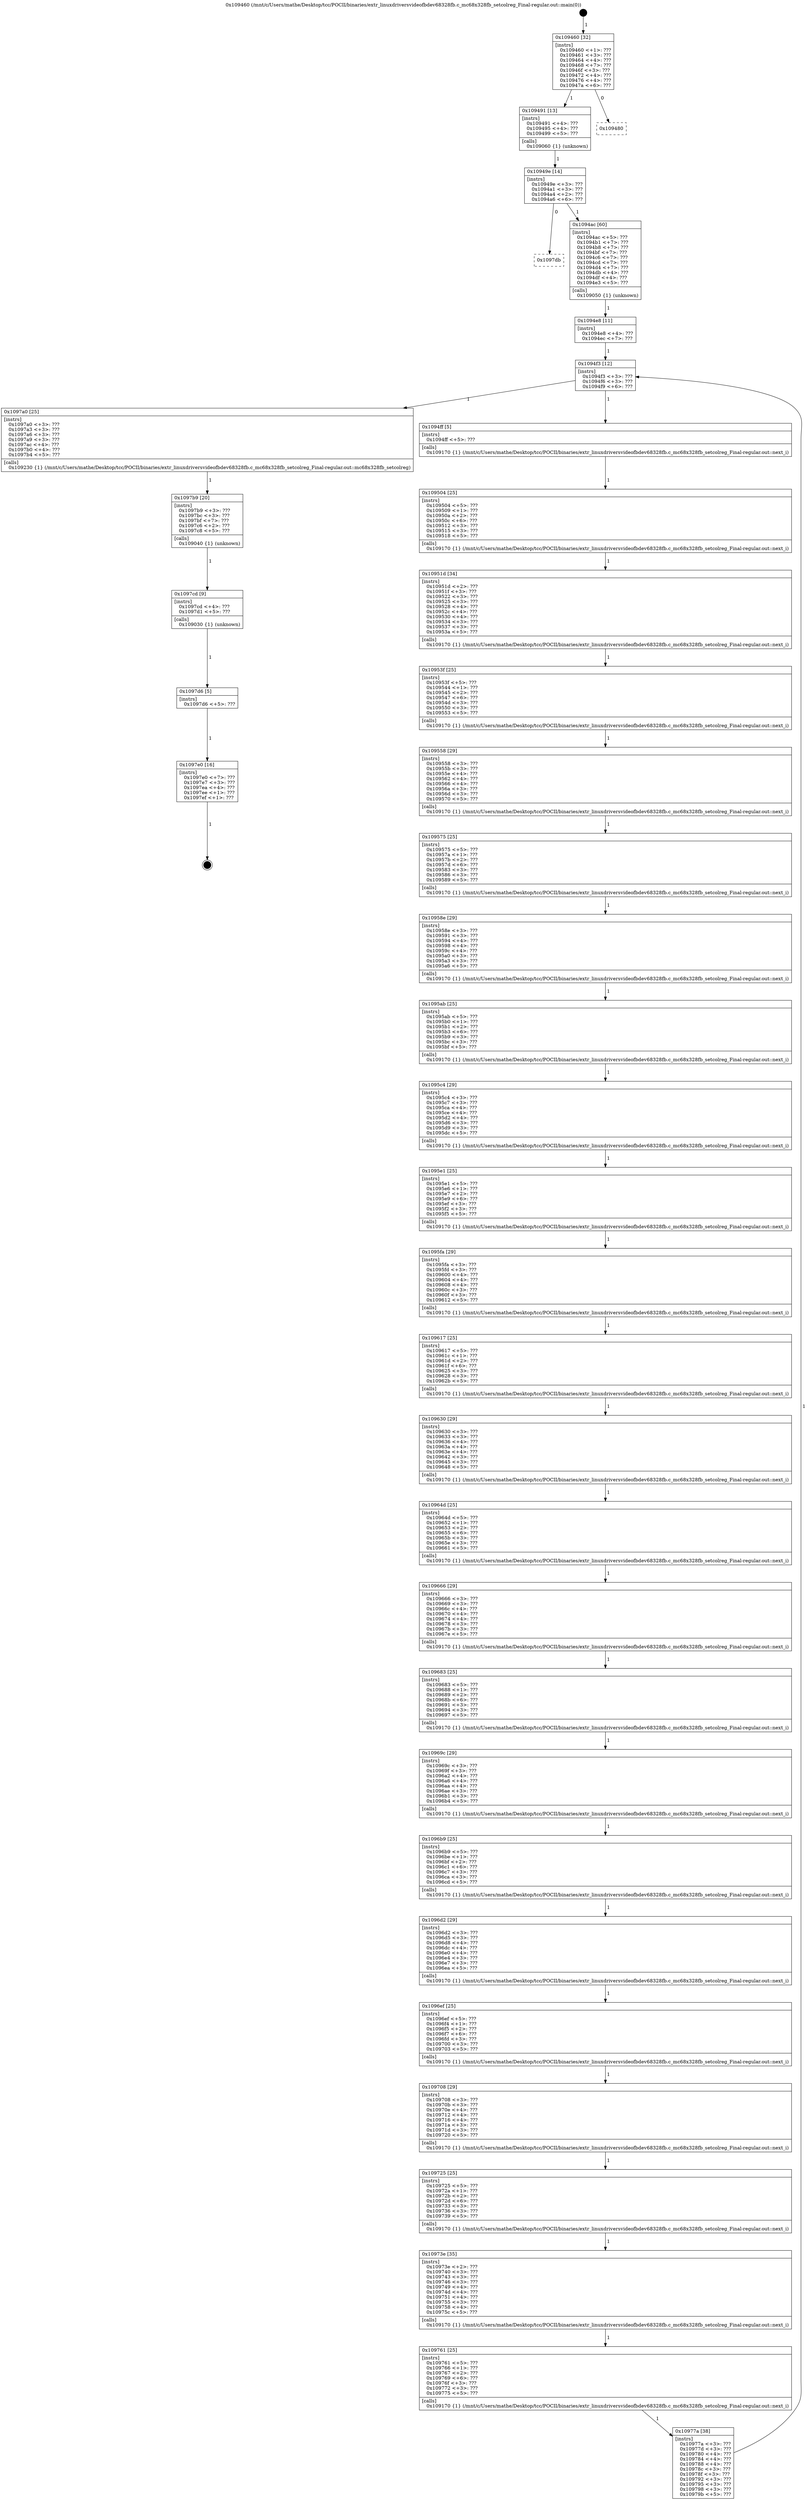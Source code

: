 digraph "0x109460" {
  label = "0x109460 (/mnt/c/Users/mathe/Desktop/tcc/POCII/binaries/extr_linuxdriversvideofbdev68328fb.c_mc68x328fb_setcolreg_Final-regular.out::main(0))"
  labelloc = "t"
  node[shape=record]

  Entry [label="",width=0.3,height=0.3,shape=circle,fillcolor=black,style=filled]
  "0x109460" [label="{
     0x109460 [32]\l
     | [instrs]\l
     &nbsp;&nbsp;0x109460 \<+1\>: ???\l
     &nbsp;&nbsp;0x109461 \<+3\>: ???\l
     &nbsp;&nbsp;0x109464 \<+4\>: ???\l
     &nbsp;&nbsp;0x109468 \<+7\>: ???\l
     &nbsp;&nbsp;0x10946f \<+3\>: ???\l
     &nbsp;&nbsp;0x109472 \<+4\>: ???\l
     &nbsp;&nbsp;0x109476 \<+4\>: ???\l
     &nbsp;&nbsp;0x10947a \<+6\>: ???\l
  }"]
  "0x109491" [label="{
     0x109491 [13]\l
     | [instrs]\l
     &nbsp;&nbsp;0x109491 \<+4\>: ???\l
     &nbsp;&nbsp;0x109495 \<+4\>: ???\l
     &nbsp;&nbsp;0x109499 \<+5\>: ???\l
     | [calls]\l
     &nbsp;&nbsp;0x109060 \{1\} (unknown)\l
  }"]
  "0x109480" [label="{
     0x109480\l
  }", style=dashed]
  "0x10949e" [label="{
     0x10949e [14]\l
     | [instrs]\l
     &nbsp;&nbsp;0x10949e \<+3\>: ???\l
     &nbsp;&nbsp;0x1094a1 \<+3\>: ???\l
     &nbsp;&nbsp;0x1094a4 \<+2\>: ???\l
     &nbsp;&nbsp;0x1094a6 \<+6\>: ???\l
  }"]
  "0x1097db" [label="{
     0x1097db\l
  }", style=dashed]
  "0x1094ac" [label="{
     0x1094ac [60]\l
     | [instrs]\l
     &nbsp;&nbsp;0x1094ac \<+5\>: ???\l
     &nbsp;&nbsp;0x1094b1 \<+7\>: ???\l
     &nbsp;&nbsp;0x1094b8 \<+7\>: ???\l
     &nbsp;&nbsp;0x1094bf \<+7\>: ???\l
     &nbsp;&nbsp;0x1094c6 \<+7\>: ???\l
     &nbsp;&nbsp;0x1094cd \<+7\>: ???\l
     &nbsp;&nbsp;0x1094d4 \<+7\>: ???\l
     &nbsp;&nbsp;0x1094db \<+4\>: ???\l
     &nbsp;&nbsp;0x1094df \<+4\>: ???\l
     &nbsp;&nbsp;0x1094e3 \<+5\>: ???\l
     | [calls]\l
     &nbsp;&nbsp;0x109050 \{1\} (unknown)\l
  }"]
  Exit [label="",width=0.3,height=0.3,shape=circle,fillcolor=black,style=filled,peripheries=2]
  "0x1094f3" [label="{
     0x1094f3 [12]\l
     | [instrs]\l
     &nbsp;&nbsp;0x1094f3 \<+3\>: ???\l
     &nbsp;&nbsp;0x1094f6 \<+3\>: ???\l
     &nbsp;&nbsp;0x1094f9 \<+6\>: ???\l
  }"]
  "0x1097a0" [label="{
     0x1097a0 [25]\l
     | [instrs]\l
     &nbsp;&nbsp;0x1097a0 \<+3\>: ???\l
     &nbsp;&nbsp;0x1097a3 \<+3\>: ???\l
     &nbsp;&nbsp;0x1097a6 \<+3\>: ???\l
     &nbsp;&nbsp;0x1097a9 \<+3\>: ???\l
     &nbsp;&nbsp;0x1097ac \<+4\>: ???\l
     &nbsp;&nbsp;0x1097b0 \<+4\>: ???\l
     &nbsp;&nbsp;0x1097b4 \<+5\>: ???\l
     | [calls]\l
     &nbsp;&nbsp;0x109230 \{1\} (/mnt/c/Users/mathe/Desktop/tcc/POCII/binaries/extr_linuxdriversvideofbdev68328fb.c_mc68x328fb_setcolreg_Final-regular.out::mc68x328fb_setcolreg)\l
  }"]
  "0x1094ff" [label="{
     0x1094ff [5]\l
     | [instrs]\l
     &nbsp;&nbsp;0x1094ff \<+5\>: ???\l
     | [calls]\l
     &nbsp;&nbsp;0x109170 \{1\} (/mnt/c/Users/mathe/Desktop/tcc/POCII/binaries/extr_linuxdriversvideofbdev68328fb.c_mc68x328fb_setcolreg_Final-regular.out::next_i)\l
  }"]
  "0x109504" [label="{
     0x109504 [25]\l
     | [instrs]\l
     &nbsp;&nbsp;0x109504 \<+5\>: ???\l
     &nbsp;&nbsp;0x109509 \<+1\>: ???\l
     &nbsp;&nbsp;0x10950a \<+2\>: ???\l
     &nbsp;&nbsp;0x10950c \<+6\>: ???\l
     &nbsp;&nbsp;0x109512 \<+3\>: ???\l
     &nbsp;&nbsp;0x109515 \<+3\>: ???\l
     &nbsp;&nbsp;0x109518 \<+5\>: ???\l
     | [calls]\l
     &nbsp;&nbsp;0x109170 \{1\} (/mnt/c/Users/mathe/Desktop/tcc/POCII/binaries/extr_linuxdriversvideofbdev68328fb.c_mc68x328fb_setcolreg_Final-regular.out::next_i)\l
  }"]
  "0x10951d" [label="{
     0x10951d [34]\l
     | [instrs]\l
     &nbsp;&nbsp;0x10951d \<+2\>: ???\l
     &nbsp;&nbsp;0x10951f \<+3\>: ???\l
     &nbsp;&nbsp;0x109522 \<+3\>: ???\l
     &nbsp;&nbsp;0x109525 \<+3\>: ???\l
     &nbsp;&nbsp;0x109528 \<+4\>: ???\l
     &nbsp;&nbsp;0x10952c \<+4\>: ???\l
     &nbsp;&nbsp;0x109530 \<+4\>: ???\l
     &nbsp;&nbsp;0x109534 \<+3\>: ???\l
     &nbsp;&nbsp;0x109537 \<+3\>: ???\l
     &nbsp;&nbsp;0x10953a \<+5\>: ???\l
     | [calls]\l
     &nbsp;&nbsp;0x109170 \{1\} (/mnt/c/Users/mathe/Desktop/tcc/POCII/binaries/extr_linuxdriversvideofbdev68328fb.c_mc68x328fb_setcolreg_Final-regular.out::next_i)\l
  }"]
  "0x10953f" [label="{
     0x10953f [25]\l
     | [instrs]\l
     &nbsp;&nbsp;0x10953f \<+5\>: ???\l
     &nbsp;&nbsp;0x109544 \<+1\>: ???\l
     &nbsp;&nbsp;0x109545 \<+2\>: ???\l
     &nbsp;&nbsp;0x109547 \<+6\>: ???\l
     &nbsp;&nbsp;0x10954d \<+3\>: ???\l
     &nbsp;&nbsp;0x109550 \<+3\>: ???\l
     &nbsp;&nbsp;0x109553 \<+5\>: ???\l
     | [calls]\l
     &nbsp;&nbsp;0x109170 \{1\} (/mnt/c/Users/mathe/Desktop/tcc/POCII/binaries/extr_linuxdriversvideofbdev68328fb.c_mc68x328fb_setcolreg_Final-regular.out::next_i)\l
  }"]
  "0x109558" [label="{
     0x109558 [29]\l
     | [instrs]\l
     &nbsp;&nbsp;0x109558 \<+3\>: ???\l
     &nbsp;&nbsp;0x10955b \<+3\>: ???\l
     &nbsp;&nbsp;0x10955e \<+4\>: ???\l
     &nbsp;&nbsp;0x109562 \<+4\>: ???\l
     &nbsp;&nbsp;0x109566 \<+4\>: ???\l
     &nbsp;&nbsp;0x10956a \<+3\>: ???\l
     &nbsp;&nbsp;0x10956d \<+3\>: ???\l
     &nbsp;&nbsp;0x109570 \<+5\>: ???\l
     | [calls]\l
     &nbsp;&nbsp;0x109170 \{1\} (/mnt/c/Users/mathe/Desktop/tcc/POCII/binaries/extr_linuxdriversvideofbdev68328fb.c_mc68x328fb_setcolreg_Final-regular.out::next_i)\l
  }"]
  "0x109575" [label="{
     0x109575 [25]\l
     | [instrs]\l
     &nbsp;&nbsp;0x109575 \<+5\>: ???\l
     &nbsp;&nbsp;0x10957a \<+1\>: ???\l
     &nbsp;&nbsp;0x10957b \<+2\>: ???\l
     &nbsp;&nbsp;0x10957d \<+6\>: ???\l
     &nbsp;&nbsp;0x109583 \<+3\>: ???\l
     &nbsp;&nbsp;0x109586 \<+3\>: ???\l
     &nbsp;&nbsp;0x109589 \<+5\>: ???\l
     | [calls]\l
     &nbsp;&nbsp;0x109170 \{1\} (/mnt/c/Users/mathe/Desktop/tcc/POCII/binaries/extr_linuxdriversvideofbdev68328fb.c_mc68x328fb_setcolreg_Final-regular.out::next_i)\l
  }"]
  "0x10958e" [label="{
     0x10958e [29]\l
     | [instrs]\l
     &nbsp;&nbsp;0x10958e \<+3\>: ???\l
     &nbsp;&nbsp;0x109591 \<+3\>: ???\l
     &nbsp;&nbsp;0x109594 \<+4\>: ???\l
     &nbsp;&nbsp;0x109598 \<+4\>: ???\l
     &nbsp;&nbsp;0x10959c \<+4\>: ???\l
     &nbsp;&nbsp;0x1095a0 \<+3\>: ???\l
     &nbsp;&nbsp;0x1095a3 \<+3\>: ???\l
     &nbsp;&nbsp;0x1095a6 \<+5\>: ???\l
     | [calls]\l
     &nbsp;&nbsp;0x109170 \{1\} (/mnt/c/Users/mathe/Desktop/tcc/POCII/binaries/extr_linuxdriversvideofbdev68328fb.c_mc68x328fb_setcolreg_Final-regular.out::next_i)\l
  }"]
  "0x1095ab" [label="{
     0x1095ab [25]\l
     | [instrs]\l
     &nbsp;&nbsp;0x1095ab \<+5\>: ???\l
     &nbsp;&nbsp;0x1095b0 \<+1\>: ???\l
     &nbsp;&nbsp;0x1095b1 \<+2\>: ???\l
     &nbsp;&nbsp;0x1095b3 \<+6\>: ???\l
     &nbsp;&nbsp;0x1095b9 \<+3\>: ???\l
     &nbsp;&nbsp;0x1095bc \<+3\>: ???\l
     &nbsp;&nbsp;0x1095bf \<+5\>: ???\l
     | [calls]\l
     &nbsp;&nbsp;0x109170 \{1\} (/mnt/c/Users/mathe/Desktop/tcc/POCII/binaries/extr_linuxdriversvideofbdev68328fb.c_mc68x328fb_setcolreg_Final-regular.out::next_i)\l
  }"]
  "0x1095c4" [label="{
     0x1095c4 [29]\l
     | [instrs]\l
     &nbsp;&nbsp;0x1095c4 \<+3\>: ???\l
     &nbsp;&nbsp;0x1095c7 \<+3\>: ???\l
     &nbsp;&nbsp;0x1095ca \<+4\>: ???\l
     &nbsp;&nbsp;0x1095ce \<+4\>: ???\l
     &nbsp;&nbsp;0x1095d2 \<+4\>: ???\l
     &nbsp;&nbsp;0x1095d6 \<+3\>: ???\l
     &nbsp;&nbsp;0x1095d9 \<+3\>: ???\l
     &nbsp;&nbsp;0x1095dc \<+5\>: ???\l
     | [calls]\l
     &nbsp;&nbsp;0x109170 \{1\} (/mnt/c/Users/mathe/Desktop/tcc/POCII/binaries/extr_linuxdriversvideofbdev68328fb.c_mc68x328fb_setcolreg_Final-regular.out::next_i)\l
  }"]
  "0x1095e1" [label="{
     0x1095e1 [25]\l
     | [instrs]\l
     &nbsp;&nbsp;0x1095e1 \<+5\>: ???\l
     &nbsp;&nbsp;0x1095e6 \<+1\>: ???\l
     &nbsp;&nbsp;0x1095e7 \<+2\>: ???\l
     &nbsp;&nbsp;0x1095e9 \<+6\>: ???\l
     &nbsp;&nbsp;0x1095ef \<+3\>: ???\l
     &nbsp;&nbsp;0x1095f2 \<+3\>: ???\l
     &nbsp;&nbsp;0x1095f5 \<+5\>: ???\l
     | [calls]\l
     &nbsp;&nbsp;0x109170 \{1\} (/mnt/c/Users/mathe/Desktop/tcc/POCII/binaries/extr_linuxdriversvideofbdev68328fb.c_mc68x328fb_setcolreg_Final-regular.out::next_i)\l
  }"]
  "0x1095fa" [label="{
     0x1095fa [29]\l
     | [instrs]\l
     &nbsp;&nbsp;0x1095fa \<+3\>: ???\l
     &nbsp;&nbsp;0x1095fd \<+3\>: ???\l
     &nbsp;&nbsp;0x109600 \<+4\>: ???\l
     &nbsp;&nbsp;0x109604 \<+4\>: ???\l
     &nbsp;&nbsp;0x109608 \<+4\>: ???\l
     &nbsp;&nbsp;0x10960c \<+3\>: ???\l
     &nbsp;&nbsp;0x10960f \<+3\>: ???\l
     &nbsp;&nbsp;0x109612 \<+5\>: ???\l
     | [calls]\l
     &nbsp;&nbsp;0x109170 \{1\} (/mnt/c/Users/mathe/Desktop/tcc/POCII/binaries/extr_linuxdriversvideofbdev68328fb.c_mc68x328fb_setcolreg_Final-regular.out::next_i)\l
  }"]
  "0x109617" [label="{
     0x109617 [25]\l
     | [instrs]\l
     &nbsp;&nbsp;0x109617 \<+5\>: ???\l
     &nbsp;&nbsp;0x10961c \<+1\>: ???\l
     &nbsp;&nbsp;0x10961d \<+2\>: ???\l
     &nbsp;&nbsp;0x10961f \<+6\>: ???\l
     &nbsp;&nbsp;0x109625 \<+3\>: ???\l
     &nbsp;&nbsp;0x109628 \<+3\>: ???\l
     &nbsp;&nbsp;0x10962b \<+5\>: ???\l
     | [calls]\l
     &nbsp;&nbsp;0x109170 \{1\} (/mnt/c/Users/mathe/Desktop/tcc/POCII/binaries/extr_linuxdriversvideofbdev68328fb.c_mc68x328fb_setcolreg_Final-regular.out::next_i)\l
  }"]
  "0x109630" [label="{
     0x109630 [29]\l
     | [instrs]\l
     &nbsp;&nbsp;0x109630 \<+3\>: ???\l
     &nbsp;&nbsp;0x109633 \<+3\>: ???\l
     &nbsp;&nbsp;0x109636 \<+4\>: ???\l
     &nbsp;&nbsp;0x10963a \<+4\>: ???\l
     &nbsp;&nbsp;0x10963e \<+4\>: ???\l
     &nbsp;&nbsp;0x109642 \<+3\>: ???\l
     &nbsp;&nbsp;0x109645 \<+3\>: ???\l
     &nbsp;&nbsp;0x109648 \<+5\>: ???\l
     | [calls]\l
     &nbsp;&nbsp;0x109170 \{1\} (/mnt/c/Users/mathe/Desktop/tcc/POCII/binaries/extr_linuxdriversvideofbdev68328fb.c_mc68x328fb_setcolreg_Final-regular.out::next_i)\l
  }"]
  "0x10964d" [label="{
     0x10964d [25]\l
     | [instrs]\l
     &nbsp;&nbsp;0x10964d \<+5\>: ???\l
     &nbsp;&nbsp;0x109652 \<+1\>: ???\l
     &nbsp;&nbsp;0x109653 \<+2\>: ???\l
     &nbsp;&nbsp;0x109655 \<+6\>: ???\l
     &nbsp;&nbsp;0x10965b \<+3\>: ???\l
     &nbsp;&nbsp;0x10965e \<+3\>: ???\l
     &nbsp;&nbsp;0x109661 \<+5\>: ???\l
     | [calls]\l
     &nbsp;&nbsp;0x109170 \{1\} (/mnt/c/Users/mathe/Desktop/tcc/POCII/binaries/extr_linuxdriversvideofbdev68328fb.c_mc68x328fb_setcolreg_Final-regular.out::next_i)\l
  }"]
  "0x109666" [label="{
     0x109666 [29]\l
     | [instrs]\l
     &nbsp;&nbsp;0x109666 \<+3\>: ???\l
     &nbsp;&nbsp;0x109669 \<+3\>: ???\l
     &nbsp;&nbsp;0x10966c \<+4\>: ???\l
     &nbsp;&nbsp;0x109670 \<+4\>: ???\l
     &nbsp;&nbsp;0x109674 \<+4\>: ???\l
     &nbsp;&nbsp;0x109678 \<+3\>: ???\l
     &nbsp;&nbsp;0x10967b \<+3\>: ???\l
     &nbsp;&nbsp;0x10967e \<+5\>: ???\l
     | [calls]\l
     &nbsp;&nbsp;0x109170 \{1\} (/mnt/c/Users/mathe/Desktop/tcc/POCII/binaries/extr_linuxdriversvideofbdev68328fb.c_mc68x328fb_setcolreg_Final-regular.out::next_i)\l
  }"]
  "0x109683" [label="{
     0x109683 [25]\l
     | [instrs]\l
     &nbsp;&nbsp;0x109683 \<+5\>: ???\l
     &nbsp;&nbsp;0x109688 \<+1\>: ???\l
     &nbsp;&nbsp;0x109689 \<+2\>: ???\l
     &nbsp;&nbsp;0x10968b \<+6\>: ???\l
     &nbsp;&nbsp;0x109691 \<+3\>: ???\l
     &nbsp;&nbsp;0x109694 \<+3\>: ???\l
     &nbsp;&nbsp;0x109697 \<+5\>: ???\l
     | [calls]\l
     &nbsp;&nbsp;0x109170 \{1\} (/mnt/c/Users/mathe/Desktop/tcc/POCII/binaries/extr_linuxdriversvideofbdev68328fb.c_mc68x328fb_setcolreg_Final-regular.out::next_i)\l
  }"]
  "0x10969c" [label="{
     0x10969c [29]\l
     | [instrs]\l
     &nbsp;&nbsp;0x10969c \<+3\>: ???\l
     &nbsp;&nbsp;0x10969f \<+3\>: ???\l
     &nbsp;&nbsp;0x1096a2 \<+4\>: ???\l
     &nbsp;&nbsp;0x1096a6 \<+4\>: ???\l
     &nbsp;&nbsp;0x1096aa \<+4\>: ???\l
     &nbsp;&nbsp;0x1096ae \<+3\>: ???\l
     &nbsp;&nbsp;0x1096b1 \<+3\>: ???\l
     &nbsp;&nbsp;0x1096b4 \<+5\>: ???\l
     | [calls]\l
     &nbsp;&nbsp;0x109170 \{1\} (/mnt/c/Users/mathe/Desktop/tcc/POCII/binaries/extr_linuxdriversvideofbdev68328fb.c_mc68x328fb_setcolreg_Final-regular.out::next_i)\l
  }"]
  "0x1096b9" [label="{
     0x1096b9 [25]\l
     | [instrs]\l
     &nbsp;&nbsp;0x1096b9 \<+5\>: ???\l
     &nbsp;&nbsp;0x1096be \<+1\>: ???\l
     &nbsp;&nbsp;0x1096bf \<+2\>: ???\l
     &nbsp;&nbsp;0x1096c1 \<+6\>: ???\l
     &nbsp;&nbsp;0x1096c7 \<+3\>: ???\l
     &nbsp;&nbsp;0x1096ca \<+3\>: ???\l
     &nbsp;&nbsp;0x1096cd \<+5\>: ???\l
     | [calls]\l
     &nbsp;&nbsp;0x109170 \{1\} (/mnt/c/Users/mathe/Desktop/tcc/POCII/binaries/extr_linuxdriversvideofbdev68328fb.c_mc68x328fb_setcolreg_Final-regular.out::next_i)\l
  }"]
  "0x1096d2" [label="{
     0x1096d2 [29]\l
     | [instrs]\l
     &nbsp;&nbsp;0x1096d2 \<+3\>: ???\l
     &nbsp;&nbsp;0x1096d5 \<+3\>: ???\l
     &nbsp;&nbsp;0x1096d8 \<+4\>: ???\l
     &nbsp;&nbsp;0x1096dc \<+4\>: ???\l
     &nbsp;&nbsp;0x1096e0 \<+4\>: ???\l
     &nbsp;&nbsp;0x1096e4 \<+3\>: ???\l
     &nbsp;&nbsp;0x1096e7 \<+3\>: ???\l
     &nbsp;&nbsp;0x1096ea \<+5\>: ???\l
     | [calls]\l
     &nbsp;&nbsp;0x109170 \{1\} (/mnt/c/Users/mathe/Desktop/tcc/POCII/binaries/extr_linuxdriversvideofbdev68328fb.c_mc68x328fb_setcolreg_Final-regular.out::next_i)\l
  }"]
  "0x1096ef" [label="{
     0x1096ef [25]\l
     | [instrs]\l
     &nbsp;&nbsp;0x1096ef \<+5\>: ???\l
     &nbsp;&nbsp;0x1096f4 \<+1\>: ???\l
     &nbsp;&nbsp;0x1096f5 \<+2\>: ???\l
     &nbsp;&nbsp;0x1096f7 \<+6\>: ???\l
     &nbsp;&nbsp;0x1096fd \<+3\>: ???\l
     &nbsp;&nbsp;0x109700 \<+3\>: ???\l
     &nbsp;&nbsp;0x109703 \<+5\>: ???\l
     | [calls]\l
     &nbsp;&nbsp;0x109170 \{1\} (/mnt/c/Users/mathe/Desktop/tcc/POCII/binaries/extr_linuxdriversvideofbdev68328fb.c_mc68x328fb_setcolreg_Final-regular.out::next_i)\l
  }"]
  "0x109708" [label="{
     0x109708 [29]\l
     | [instrs]\l
     &nbsp;&nbsp;0x109708 \<+3\>: ???\l
     &nbsp;&nbsp;0x10970b \<+3\>: ???\l
     &nbsp;&nbsp;0x10970e \<+4\>: ???\l
     &nbsp;&nbsp;0x109712 \<+4\>: ???\l
     &nbsp;&nbsp;0x109716 \<+4\>: ???\l
     &nbsp;&nbsp;0x10971a \<+3\>: ???\l
     &nbsp;&nbsp;0x10971d \<+3\>: ???\l
     &nbsp;&nbsp;0x109720 \<+5\>: ???\l
     | [calls]\l
     &nbsp;&nbsp;0x109170 \{1\} (/mnt/c/Users/mathe/Desktop/tcc/POCII/binaries/extr_linuxdriversvideofbdev68328fb.c_mc68x328fb_setcolreg_Final-regular.out::next_i)\l
  }"]
  "0x109725" [label="{
     0x109725 [25]\l
     | [instrs]\l
     &nbsp;&nbsp;0x109725 \<+5\>: ???\l
     &nbsp;&nbsp;0x10972a \<+1\>: ???\l
     &nbsp;&nbsp;0x10972b \<+2\>: ???\l
     &nbsp;&nbsp;0x10972d \<+6\>: ???\l
     &nbsp;&nbsp;0x109733 \<+3\>: ???\l
     &nbsp;&nbsp;0x109736 \<+3\>: ???\l
     &nbsp;&nbsp;0x109739 \<+5\>: ???\l
     | [calls]\l
     &nbsp;&nbsp;0x109170 \{1\} (/mnt/c/Users/mathe/Desktop/tcc/POCII/binaries/extr_linuxdriversvideofbdev68328fb.c_mc68x328fb_setcolreg_Final-regular.out::next_i)\l
  }"]
  "0x10973e" [label="{
     0x10973e [35]\l
     | [instrs]\l
     &nbsp;&nbsp;0x10973e \<+2\>: ???\l
     &nbsp;&nbsp;0x109740 \<+3\>: ???\l
     &nbsp;&nbsp;0x109743 \<+3\>: ???\l
     &nbsp;&nbsp;0x109746 \<+3\>: ???\l
     &nbsp;&nbsp;0x109749 \<+4\>: ???\l
     &nbsp;&nbsp;0x10974d \<+4\>: ???\l
     &nbsp;&nbsp;0x109751 \<+4\>: ???\l
     &nbsp;&nbsp;0x109755 \<+3\>: ???\l
     &nbsp;&nbsp;0x109758 \<+4\>: ???\l
     &nbsp;&nbsp;0x10975c \<+5\>: ???\l
     | [calls]\l
     &nbsp;&nbsp;0x109170 \{1\} (/mnt/c/Users/mathe/Desktop/tcc/POCII/binaries/extr_linuxdriversvideofbdev68328fb.c_mc68x328fb_setcolreg_Final-regular.out::next_i)\l
  }"]
  "0x109761" [label="{
     0x109761 [25]\l
     | [instrs]\l
     &nbsp;&nbsp;0x109761 \<+5\>: ???\l
     &nbsp;&nbsp;0x109766 \<+1\>: ???\l
     &nbsp;&nbsp;0x109767 \<+2\>: ???\l
     &nbsp;&nbsp;0x109769 \<+6\>: ???\l
     &nbsp;&nbsp;0x10976f \<+3\>: ???\l
     &nbsp;&nbsp;0x109772 \<+3\>: ???\l
     &nbsp;&nbsp;0x109775 \<+5\>: ???\l
     | [calls]\l
     &nbsp;&nbsp;0x109170 \{1\} (/mnt/c/Users/mathe/Desktop/tcc/POCII/binaries/extr_linuxdriversvideofbdev68328fb.c_mc68x328fb_setcolreg_Final-regular.out::next_i)\l
  }"]
  "0x10977a" [label="{
     0x10977a [38]\l
     | [instrs]\l
     &nbsp;&nbsp;0x10977a \<+3\>: ???\l
     &nbsp;&nbsp;0x10977d \<+3\>: ???\l
     &nbsp;&nbsp;0x109780 \<+4\>: ???\l
     &nbsp;&nbsp;0x109784 \<+4\>: ???\l
     &nbsp;&nbsp;0x109788 \<+4\>: ???\l
     &nbsp;&nbsp;0x10978c \<+3\>: ???\l
     &nbsp;&nbsp;0x10978f \<+3\>: ???\l
     &nbsp;&nbsp;0x109792 \<+3\>: ???\l
     &nbsp;&nbsp;0x109795 \<+3\>: ???\l
     &nbsp;&nbsp;0x109798 \<+3\>: ???\l
     &nbsp;&nbsp;0x10979b \<+5\>: ???\l
  }"]
  "0x1094e8" [label="{
     0x1094e8 [11]\l
     | [instrs]\l
     &nbsp;&nbsp;0x1094e8 \<+4\>: ???\l
     &nbsp;&nbsp;0x1094ec \<+7\>: ???\l
  }"]
  "0x1097b9" [label="{
     0x1097b9 [20]\l
     | [instrs]\l
     &nbsp;&nbsp;0x1097b9 \<+3\>: ???\l
     &nbsp;&nbsp;0x1097bc \<+3\>: ???\l
     &nbsp;&nbsp;0x1097bf \<+7\>: ???\l
     &nbsp;&nbsp;0x1097c6 \<+2\>: ???\l
     &nbsp;&nbsp;0x1097c8 \<+5\>: ???\l
     | [calls]\l
     &nbsp;&nbsp;0x109040 \{1\} (unknown)\l
  }"]
  "0x1097cd" [label="{
     0x1097cd [9]\l
     | [instrs]\l
     &nbsp;&nbsp;0x1097cd \<+4\>: ???\l
     &nbsp;&nbsp;0x1097d1 \<+5\>: ???\l
     | [calls]\l
     &nbsp;&nbsp;0x109030 \{1\} (unknown)\l
  }"]
  "0x1097d6" [label="{
     0x1097d6 [5]\l
     | [instrs]\l
     &nbsp;&nbsp;0x1097d6 \<+5\>: ???\l
  }"]
  "0x1097e0" [label="{
     0x1097e0 [16]\l
     | [instrs]\l
     &nbsp;&nbsp;0x1097e0 \<+7\>: ???\l
     &nbsp;&nbsp;0x1097e7 \<+3\>: ???\l
     &nbsp;&nbsp;0x1097ea \<+4\>: ???\l
     &nbsp;&nbsp;0x1097ee \<+1\>: ???\l
     &nbsp;&nbsp;0x1097ef \<+1\>: ???\l
  }"]
  Entry -> "0x109460" [label=" 1"]
  "0x109460" -> "0x109491" [label=" 1"]
  "0x109460" -> "0x109480" [label=" 0"]
  "0x109491" -> "0x10949e" [label=" 1"]
  "0x10949e" -> "0x1097db" [label=" 0"]
  "0x10949e" -> "0x1094ac" [label=" 1"]
  "0x1097e0" -> Exit [label=" 1"]
  "0x1094ac" -> "0x1094e8" [label=" 1"]
  "0x1094f3" -> "0x1097a0" [label=" 1"]
  "0x1094f3" -> "0x1094ff" [label=" 1"]
  "0x1094ff" -> "0x109504" [label=" 1"]
  "0x109504" -> "0x10951d" [label=" 1"]
  "0x10951d" -> "0x10953f" [label=" 1"]
  "0x10953f" -> "0x109558" [label=" 1"]
  "0x109558" -> "0x109575" [label=" 1"]
  "0x109575" -> "0x10958e" [label=" 1"]
  "0x10958e" -> "0x1095ab" [label=" 1"]
  "0x1095ab" -> "0x1095c4" [label=" 1"]
  "0x1095c4" -> "0x1095e1" [label=" 1"]
  "0x1095e1" -> "0x1095fa" [label=" 1"]
  "0x1095fa" -> "0x109617" [label=" 1"]
  "0x109617" -> "0x109630" [label=" 1"]
  "0x109630" -> "0x10964d" [label=" 1"]
  "0x10964d" -> "0x109666" [label=" 1"]
  "0x109666" -> "0x109683" [label=" 1"]
  "0x109683" -> "0x10969c" [label=" 1"]
  "0x10969c" -> "0x1096b9" [label=" 1"]
  "0x1096b9" -> "0x1096d2" [label=" 1"]
  "0x1096d2" -> "0x1096ef" [label=" 1"]
  "0x1096ef" -> "0x109708" [label=" 1"]
  "0x109708" -> "0x109725" [label=" 1"]
  "0x109725" -> "0x10973e" [label=" 1"]
  "0x10973e" -> "0x109761" [label=" 1"]
  "0x109761" -> "0x10977a" [label=" 1"]
  "0x1094e8" -> "0x1094f3" [label=" 1"]
  "0x10977a" -> "0x1094f3" [label=" 1"]
  "0x1097a0" -> "0x1097b9" [label=" 1"]
  "0x1097b9" -> "0x1097cd" [label=" 1"]
  "0x1097cd" -> "0x1097d6" [label=" 1"]
  "0x1097d6" -> "0x1097e0" [label=" 1"]
}
